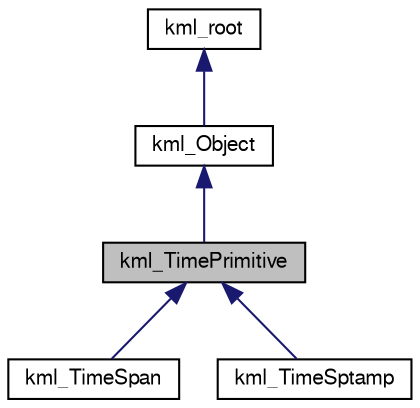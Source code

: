 digraph G
{
  bgcolor="transparent";
  edge [fontname="FreeSans",fontsize=10,labelfontname="FreeSans",labelfontsize=10];
  node [fontname="FreeSans",fontsize=10,shape=record];
  Node1 [label="kml_TimePrimitive",height=0.2,width=0.4,color="black", fillcolor="grey75", style="filled" fontcolor="black"];
  Node2 -> Node1 [dir=back,color="midnightblue",fontsize=10,style="solid",fontname="FreeSans"];
  Node2 [label="kml_Object",height=0.2,width=0.4,color="black",URL="$classkml__Object.html"];
  Node3 -> Node2 [dir=back,color="midnightblue",fontsize=10,style="solid",fontname="FreeSans"];
  Node3 [label="kml_root",height=0.2,width=0.4,color="black",URL="$classkml__root.html",tooltip="hello dsqdqsd sdqsdsqd"];
  Node1 -> Node4 [dir=back,color="midnightblue",fontsize=10,style="solid",fontname="FreeSans"];
  Node4 [label="kml_TimeSpan",height=0.2,width=0.4,color="black",URL="$classkml__TimeSpan.html"];
  Node1 -> Node5 [dir=back,color="midnightblue",fontsize=10,style="solid",fontname="FreeSans"];
  Node5 [label="kml_TimeSptamp",height=0.2,width=0.4,color="black",URL="$classkml__TimeSptamp.html"];
}
